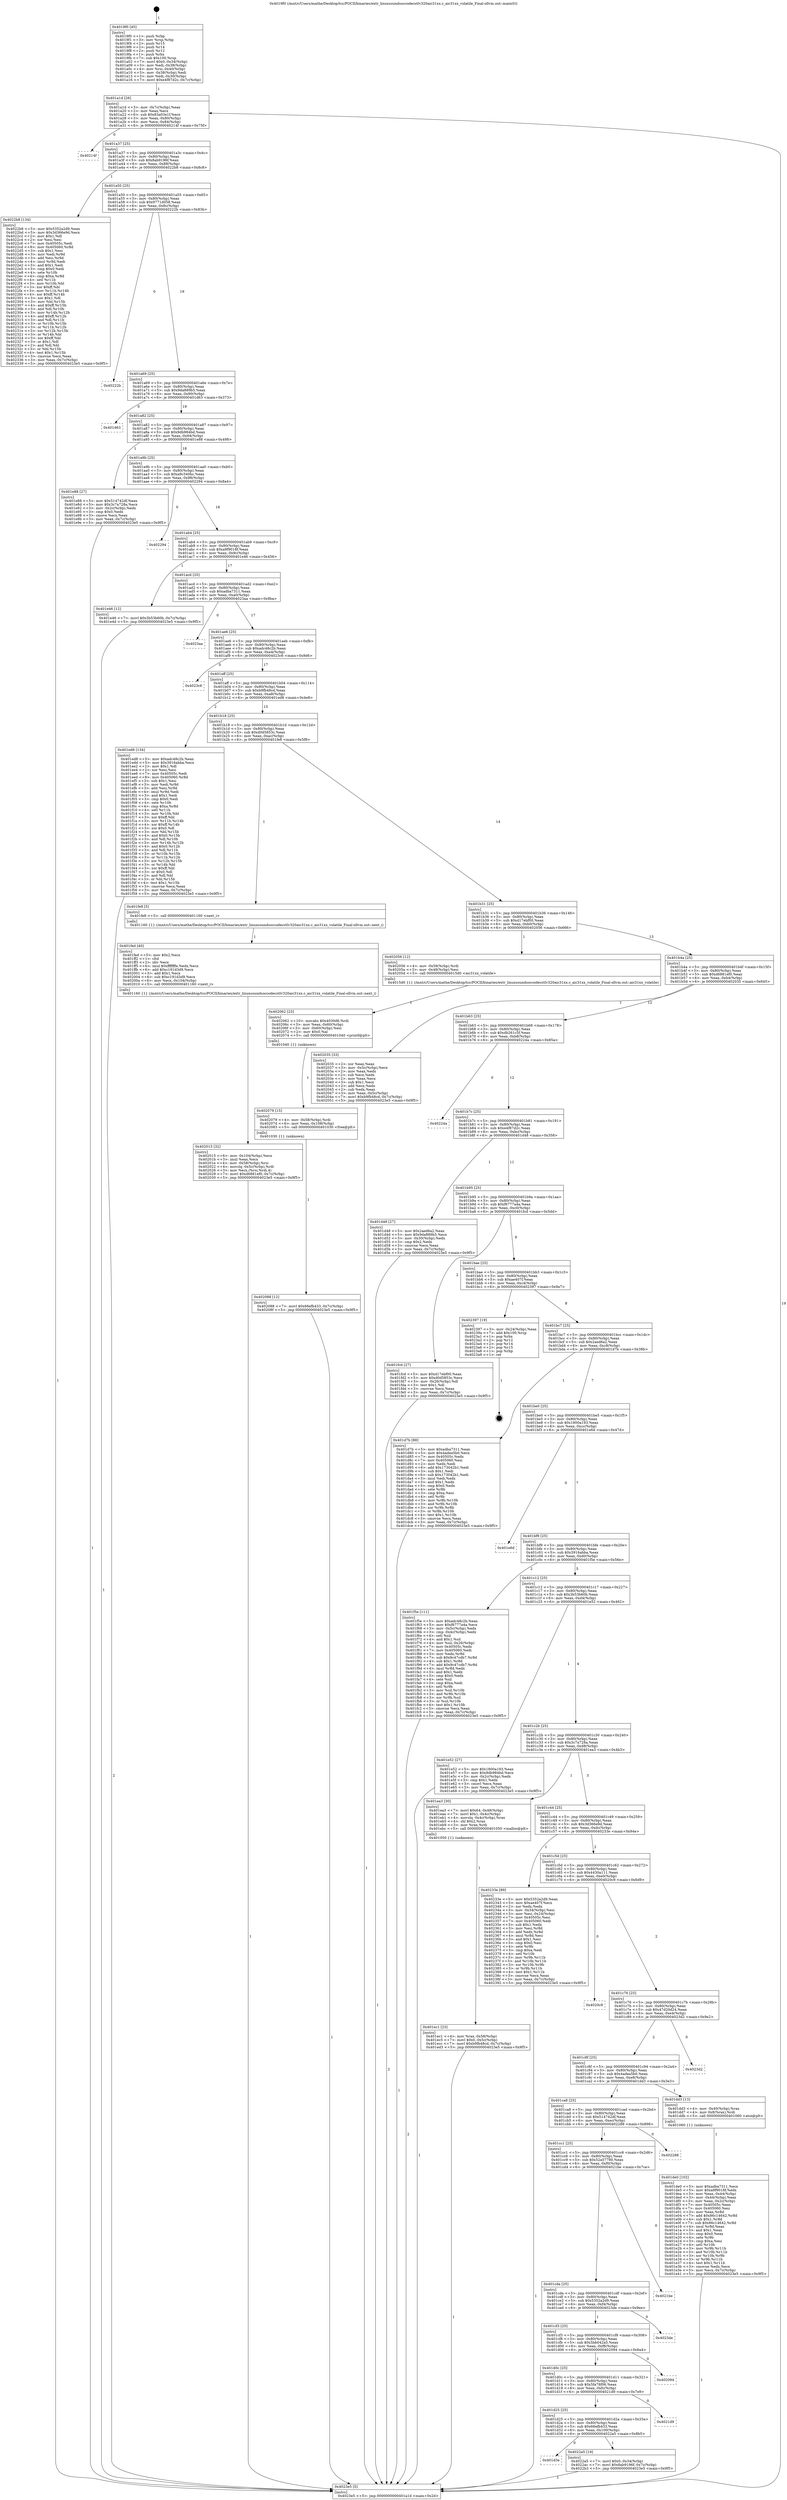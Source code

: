 digraph "0x4019f0" {
  label = "0x4019f0 (/mnt/c/Users/mathe/Desktop/tcc/POCII/binaries/extr_linuxsoundsoccodecstlv320aic31xx.c_aic31xx_volatile_Final-ollvm.out::main(0))"
  labelloc = "t"
  node[shape=record]

  Entry [label="",width=0.3,height=0.3,shape=circle,fillcolor=black,style=filled]
  "0x401a1d" [label="{
     0x401a1d [26]\l
     | [instrs]\l
     &nbsp;&nbsp;0x401a1d \<+3\>: mov -0x7c(%rbp),%eax\l
     &nbsp;&nbsp;0x401a20 \<+2\>: mov %eax,%ecx\l
     &nbsp;&nbsp;0x401a22 \<+6\>: sub $0x83a03e1f,%ecx\l
     &nbsp;&nbsp;0x401a28 \<+3\>: mov %eax,-0x80(%rbp)\l
     &nbsp;&nbsp;0x401a2b \<+6\>: mov %ecx,-0x84(%rbp)\l
     &nbsp;&nbsp;0x401a31 \<+6\>: je 000000000040214f \<main+0x75f\>\l
  }"]
  "0x40214f" [label="{
     0x40214f\l
  }", style=dashed]
  "0x401a37" [label="{
     0x401a37 [25]\l
     | [instrs]\l
     &nbsp;&nbsp;0x401a37 \<+5\>: jmp 0000000000401a3c \<main+0x4c\>\l
     &nbsp;&nbsp;0x401a3c \<+3\>: mov -0x80(%rbp),%eax\l
     &nbsp;&nbsp;0x401a3f \<+5\>: sub $0x8ab9196f,%eax\l
     &nbsp;&nbsp;0x401a44 \<+6\>: mov %eax,-0x88(%rbp)\l
     &nbsp;&nbsp;0x401a4a \<+6\>: je 00000000004022b8 \<main+0x8c8\>\l
  }"]
  Exit [label="",width=0.3,height=0.3,shape=circle,fillcolor=black,style=filled,peripheries=2]
  "0x4022b8" [label="{
     0x4022b8 [134]\l
     | [instrs]\l
     &nbsp;&nbsp;0x4022b8 \<+5\>: mov $0x5352a2d9,%eax\l
     &nbsp;&nbsp;0x4022bd \<+5\>: mov $0x3d366e9d,%ecx\l
     &nbsp;&nbsp;0x4022c2 \<+2\>: mov $0x1,%dl\l
     &nbsp;&nbsp;0x4022c4 \<+2\>: xor %esi,%esi\l
     &nbsp;&nbsp;0x4022c6 \<+7\>: mov 0x40505c,%edi\l
     &nbsp;&nbsp;0x4022cd \<+8\>: mov 0x405060,%r8d\l
     &nbsp;&nbsp;0x4022d5 \<+3\>: sub $0x1,%esi\l
     &nbsp;&nbsp;0x4022d8 \<+3\>: mov %edi,%r9d\l
     &nbsp;&nbsp;0x4022db \<+3\>: add %esi,%r9d\l
     &nbsp;&nbsp;0x4022de \<+4\>: imul %r9d,%edi\l
     &nbsp;&nbsp;0x4022e2 \<+3\>: and $0x1,%edi\l
     &nbsp;&nbsp;0x4022e5 \<+3\>: cmp $0x0,%edi\l
     &nbsp;&nbsp;0x4022e8 \<+4\>: sete %r10b\l
     &nbsp;&nbsp;0x4022ec \<+4\>: cmp $0xa,%r8d\l
     &nbsp;&nbsp;0x4022f0 \<+4\>: setl %r11b\l
     &nbsp;&nbsp;0x4022f4 \<+3\>: mov %r10b,%bl\l
     &nbsp;&nbsp;0x4022f7 \<+3\>: xor $0xff,%bl\l
     &nbsp;&nbsp;0x4022fa \<+3\>: mov %r11b,%r14b\l
     &nbsp;&nbsp;0x4022fd \<+4\>: xor $0xff,%r14b\l
     &nbsp;&nbsp;0x402301 \<+3\>: xor $0x1,%dl\l
     &nbsp;&nbsp;0x402304 \<+3\>: mov %bl,%r15b\l
     &nbsp;&nbsp;0x402307 \<+4\>: and $0xff,%r15b\l
     &nbsp;&nbsp;0x40230b \<+3\>: and %dl,%r10b\l
     &nbsp;&nbsp;0x40230e \<+3\>: mov %r14b,%r12b\l
     &nbsp;&nbsp;0x402311 \<+4\>: and $0xff,%r12b\l
     &nbsp;&nbsp;0x402315 \<+3\>: and %dl,%r11b\l
     &nbsp;&nbsp;0x402318 \<+3\>: or %r10b,%r15b\l
     &nbsp;&nbsp;0x40231b \<+3\>: or %r11b,%r12b\l
     &nbsp;&nbsp;0x40231e \<+3\>: xor %r12b,%r15b\l
     &nbsp;&nbsp;0x402321 \<+3\>: or %r14b,%bl\l
     &nbsp;&nbsp;0x402324 \<+3\>: xor $0xff,%bl\l
     &nbsp;&nbsp;0x402327 \<+3\>: or $0x1,%dl\l
     &nbsp;&nbsp;0x40232a \<+2\>: and %dl,%bl\l
     &nbsp;&nbsp;0x40232c \<+3\>: or %bl,%r15b\l
     &nbsp;&nbsp;0x40232f \<+4\>: test $0x1,%r15b\l
     &nbsp;&nbsp;0x402333 \<+3\>: cmovne %ecx,%eax\l
     &nbsp;&nbsp;0x402336 \<+3\>: mov %eax,-0x7c(%rbp)\l
     &nbsp;&nbsp;0x402339 \<+5\>: jmp 00000000004023e5 \<main+0x9f5\>\l
  }"]
  "0x401a50" [label="{
     0x401a50 [25]\l
     | [instrs]\l
     &nbsp;&nbsp;0x401a50 \<+5\>: jmp 0000000000401a55 \<main+0x65\>\l
     &nbsp;&nbsp;0x401a55 \<+3\>: mov -0x80(%rbp),%eax\l
     &nbsp;&nbsp;0x401a58 \<+5\>: sub $0x9771d058,%eax\l
     &nbsp;&nbsp;0x401a5d \<+6\>: mov %eax,-0x8c(%rbp)\l
     &nbsp;&nbsp;0x401a63 \<+6\>: je 000000000040222b \<main+0x83b\>\l
  }"]
  "0x401d3e" [label="{
     0x401d3e\l
  }", style=dashed]
  "0x40222b" [label="{
     0x40222b\l
  }", style=dashed]
  "0x401a69" [label="{
     0x401a69 [25]\l
     | [instrs]\l
     &nbsp;&nbsp;0x401a69 \<+5\>: jmp 0000000000401a6e \<main+0x7e\>\l
     &nbsp;&nbsp;0x401a6e \<+3\>: mov -0x80(%rbp),%eax\l
     &nbsp;&nbsp;0x401a71 \<+5\>: sub $0x9da889b5,%eax\l
     &nbsp;&nbsp;0x401a76 \<+6\>: mov %eax,-0x90(%rbp)\l
     &nbsp;&nbsp;0x401a7c \<+6\>: je 0000000000401d63 \<main+0x373\>\l
  }"]
  "0x4022a5" [label="{
     0x4022a5 [19]\l
     | [instrs]\l
     &nbsp;&nbsp;0x4022a5 \<+7\>: movl $0x0,-0x34(%rbp)\l
     &nbsp;&nbsp;0x4022ac \<+7\>: movl $0x8ab9196f,-0x7c(%rbp)\l
     &nbsp;&nbsp;0x4022b3 \<+5\>: jmp 00000000004023e5 \<main+0x9f5\>\l
  }"]
  "0x401d63" [label="{
     0x401d63\l
  }", style=dashed]
  "0x401a82" [label="{
     0x401a82 [25]\l
     | [instrs]\l
     &nbsp;&nbsp;0x401a82 \<+5\>: jmp 0000000000401a87 \<main+0x97\>\l
     &nbsp;&nbsp;0x401a87 \<+3\>: mov -0x80(%rbp),%eax\l
     &nbsp;&nbsp;0x401a8a \<+5\>: sub $0x9db984bd,%eax\l
     &nbsp;&nbsp;0x401a8f \<+6\>: mov %eax,-0x94(%rbp)\l
     &nbsp;&nbsp;0x401a95 \<+6\>: je 0000000000401e88 \<main+0x498\>\l
  }"]
  "0x401d25" [label="{
     0x401d25 [25]\l
     | [instrs]\l
     &nbsp;&nbsp;0x401d25 \<+5\>: jmp 0000000000401d2a \<main+0x33a\>\l
     &nbsp;&nbsp;0x401d2a \<+3\>: mov -0x80(%rbp),%eax\l
     &nbsp;&nbsp;0x401d2d \<+5\>: sub $0x66efb433,%eax\l
     &nbsp;&nbsp;0x401d32 \<+6\>: mov %eax,-0x100(%rbp)\l
     &nbsp;&nbsp;0x401d38 \<+6\>: je 00000000004022a5 \<main+0x8b5\>\l
  }"]
  "0x401e88" [label="{
     0x401e88 [27]\l
     | [instrs]\l
     &nbsp;&nbsp;0x401e88 \<+5\>: mov $0x514742df,%eax\l
     &nbsp;&nbsp;0x401e8d \<+5\>: mov $0x3c7a728a,%ecx\l
     &nbsp;&nbsp;0x401e92 \<+3\>: mov -0x2c(%rbp),%edx\l
     &nbsp;&nbsp;0x401e95 \<+3\>: cmp $0x0,%edx\l
     &nbsp;&nbsp;0x401e98 \<+3\>: cmove %ecx,%eax\l
     &nbsp;&nbsp;0x401e9b \<+3\>: mov %eax,-0x7c(%rbp)\l
     &nbsp;&nbsp;0x401e9e \<+5\>: jmp 00000000004023e5 \<main+0x9f5\>\l
  }"]
  "0x401a9b" [label="{
     0x401a9b [25]\l
     | [instrs]\l
     &nbsp;&nbsp;0x401a9b \<+5\>: jmp 0000000000401aa0 \<main+0xb0\>\l
     &nbsp;&nbsp;0x401aa0 \<+3\>: mov -0x80(%rbp),%eax\l
     &nbsp;&nbsp;0x401aa3 \<+5\>: sub $0xa9c340bc,%eax\l
     &nbsp;&nbsp;0x401aa8 \<+6\>: mov %eax,-0x98(%rbp)\l
     &nbsp;&nbsp;0x401aae \<+6\>: je 0000000000402294 \<main+0x8a4\>\l
  }"]
  "0x4021d9" [label="{
     0x4021d9\l
  }", style=dashed]
  "0x402294" [label="{
     0x402294\l
  }", style=dashed]
  "0x401ab4" [label="{
     0x401ab4 [25]\l
     | [instrs]\l
     &nbsp;&nbsp;0x401ab4 \<+5\>: jmp 0000000000401ab9 \<main+0xc9\>\l
     &nbsp;&nbsp;0x401ab9 \<+3\>: mov -0x80(%rbp),%eax\l
     &nbsp;&nbsp;0x401abc \<+5\>: sub $0xa9f9018f,%eax\l
     &nbsp;&nbsp;0x401ac1 \<+6\>: mov %eax,-0x9c(%rbp)\l
     &nbsp;&nbsp;0x401ac7 \<+6\>: je 0000000000401e46 \<main+0x456\>\l
  }"]
  "0x401d0c" [label="{
     0x401d0c [25]\l
     | [instrs]\l
     &nbsp;&nbsp;0x401d0c \<+5\>: jmp 0000000000401d11 \<main+0x321\>\l
     &nbsp;&nbsp;0x401d11 \<+3\>: mov -0x80(%rbp),%eax\l
     &nbsp;&nbsp;0x401d14 \<+5\>: sub $0x5fa78f06,%eax\l
     &nbsp;&nbsp;0x401d19 \<+6\>: mov %eax,-0xfc(%rbp)\l
     &nbsp;&nbsp;0x401d1f \<+6\>: je 00000000004021d9 \<main+0x7e9\>\l
  }"]
  "0x401e46" [label="{
     0x401e46 [12]\l
     | [instrs]\l
     &nbsp;&nbsp;0x401e46 \<+7\>: movl $0x3b53b60b,-0x7c(%rbp)\l
     &nbsp;&nbsp;0x401e4d \<+5\>: jmp 00000000004023e5 \<main+0x9f5\>\l
  }"]
  "0x401acd" [label="{
     0x401acd [25]\l
     | [instrs]\l
     &nbsp;&nbsp;0x401acd \<+5\>: jmp 0000000000401ad2 \<main+0xe2\>\l
     &nbsp;&nbsp;0x401ad2 \<+3\>: mov -0x80(%rbp),%eax\l
     &nbsp;&nbsp;0x401ad5 \<+5\>: sub $0xadba7311,%eax\l
     &nbsp;&nbsp;0x401ada \<+6\>: mov %eax,-0xa0(%rbp)\l
     &nbsp;&nbsp;0x401ae0 \<+6\>: je 00000000004023aa \<main+0x9ba\>\l
  }"]
  "0x402094" [label="{
     0x402094\l
  }", style=dashed]
  "0x4023aa" [label="{
     0x4023aa\l
  }", style=dashed]
  "0x401ae6" [label="{
     0x401ae6 [25]\l
     | [instrs]\l
     &nbsp;&nbsp;0x401ae6 \<+5\>: jmp 0000000000401aeb \<main+0xfb\>\l
     &nbsp;&nbsp;0x401aeb \<+3\>: mov -0x80(%rbp),%eax\l
     &nbsp;&nbsp;0x401aee \<+5\>: sub $0xadc48c2b,%eax\l
     &nbsp;&nbsp;0x401af3 \<+6\>: mov %eax,-0xa4(%rbp)\l
     &nbsp;&nbsp;0x401af9 \<+6\>: je 00000000004023c6 \<main+0x9d6\>\l
  }"]
  "0x401cf3" [label="{
     0x401cf3 [25]\l
     | [instrs]\l
     &nbsp;&nbsp;0x401cf3 \<+5\>: jmp 0000000000401cf8 \<main+0x308\>\l
     &nbsp;&nbsp;0x401cf8 \<+3\>: mov -0x80(%rbp),%eax\l
     &nbsp;&nbsp;0x401cfb \<+5\>: sub $0x5bb042a5,%eax\l
     &nbsp;&nbsp;0x401d00 \<+6\>: mov %eax,-0xf8(%rbp)\l
     &nbsp;&nbsp;0x401d06 \<+6\>: je 0000000000402094 \<main+0x6a4\>\l
  }"]
  "0x4023c6" [label="{
     0x4023c6\l
  }", style=dashed]
  "0x401aff" [label="{
     0x401aff [25]\l
     | [instrs]\l
     &nbsp;&nbsp;0x401aff \<+5\>: jmp 0000000000401b04 \<main+0x114\>\l
     &nbsp;&nbsp;0x401b04 \<+3\>: mov -0x80(%rbp),%eax\l
     &nbsp;&nbsp;0x401b07 \<+5\>: sub $0xb9fb48cd,%eax\l
     &nbsp;&nbsp;0x401b0c \<+6\>: mov %eax,-0xa8(%rbp)\l
     &nbsp;&nbsp;0x401b12 \<+6\>: je 0000000000401ed8 \<main+0x4e8\>\l
  }"]
  "0x4023de" [label="{
     0x4023de\l
  }", style=dashed]
  "0x401ed8" [label="{
     0x401ed8 [134]\l
     | [instrs]\l
     &nbsp;&nbsp;0x401ed8 \<+5\>: mov $0xadc48c2b,%eax\l
     &nbsp;&nbsp;0x401edd \<+5\>: mov $0x3916abba,%ecx\l
     &nbsp;&nbsp;0x401ee2 \<+2\>: mov $0x1,%dl\l
     &nbsp;&nbsp;0x401ee4 \<+2\>: xor %esi,%esi\l
     &nbsp;&nbsp;0x401ee6 \<+7\>: mov 0x40505c,%edi\l
     &nbsp;&nbsp;0x401eed \<+8\>: mov 0x405060,%r8d\l
     &nbsp;&nbsp;0x401ef5 \<+3\>: sub $0x1,%esi\l
     &nbsp;&nbsp;0x401ef8 \<+3\>: mov %edi,%r9d\l
     &nbsp;&nbsp;0x401efb \<+3\>: add %esi,%r9d\l
     &nbsp;&nbsp;0x401efe \<+4\>: imul %r9d,%edi\l
     &nbsp;&nbsp;0x401f02 \<+3\>: and $0x1,%edi\l
     &nbsp;&nbsp;0x401f05 \<+3\>: cmp $0x0,%edi\l
     &nbsp;&nbsp;0x401f08 \<+4\>: sete %r10b\l
     &nbsp;&nbsp;0x401f0c \<+4\>: cmp $0xa,%r8d\l
     &nbsp;&nbsp;0x401f10 \<+4\>: setl %r11b\l
     &nbsp;&nbsp;0x401f14 \<+3\>: mov %r10b,%bl\l
     &nbsp;&nbsp;0x401f17 \<+3\>: xor $0xff,%bl\l
     &nbsp;&nbsp;0x401f1a \<+3\>: mov %r11b,%r14b\l
     &nbsp;&nbsp;0x401f1d \<+4\>: xor $0xff,%r14b\l
     &nbsp;&nbsp;0x401f21 \<+3\>: xor $0x0,%dl\l
     &nbsp;&nbsp;0x401f24 \<+3\>: mov %bl,%r15b\l
     &nbsp;&nbsp;0x401f27 \<+4\>: and $0x0,%r15b\l
     &nbsp;&nbsp;0x401f2b \<+3\>: and %dl,%r10b\l
     &nbsp;&nbsp;0x401f2e \<+3\>: mov %r14b,%r12b\l
     &nbsp;&nbsp;0x401f31 \<+4\>: and $0x0,%r12b\l
     &nbsp;&nbsp;0x401f35 \<+3\>: and %dl,%r11b\l
     &nbsp;&nbsp;0x401f38 \<+3\>: or %r10b,%r15b\l
     &nbsp;&nbsp;0x401f3b \<+3\>: or %r11b,%r12b\l
     &nbsp;&nbsp;0x401f3e \<+3\>: xor %r12b,%r15b\l
     &nbsp;&nbsp;0x401f41 \<+3\>: or %r14b,%bl\l
     &nbsp;&nbsp;0x401f44 \<+3\>: xor $0xff,%bl\l
     &nbsp;&nbsp;0x401f47 \<+3\>: or $0x0,%dl\l
     &nbsp;&nbsp;0x401f4a \<+2\>: and %dl,%bl\l
     &nbsp;&nbsp;0x401f4c \<+3\>: or %bl,%r15b\l
     &nbsp;&nbsp;0x401f4f \<+4\>: test $0x1,%r15b\l
     &nbsp;&nbsp;0x401f53 \<+3\>: cmovne %ecx,%eax\l
     &nbsp;&nbsp;0x401f56 \<+3\>: mov %eax,-0x7c(%rbp)\l
     &nbsp;&nbsp;0x401f59 \<+5\>: jmp 00000000004023e5 \<main+0x9f5\>\l
  }"]
  "0x401b18" [label="{
     0x401b18 [25]\l
     | [instrs]\l
     &nbsp;&nbsp;0x401b18 \<+5\>: jmp 0000000000401b1d \<main+0x12d\>\l
     &nbsp;&nbsp;0x401b1d \<+3\>: mov -0x80(%rbp),%eax\l
     &nbsp;&nbsp;0x401b20 \<+5\>: sub $0xd0d5853c,%eax\l
     &nbsp;&nbsp;0x401b25 \<+6\>: mov %eax,-0xac(%rbp)\l
     &nbsp;&nbsp;0x401b2b \<+6\>: je 0000000000401fe8 \<main+0x5f8\>\l
  }"]
  "0x401cda" [label="{
     0x401cda [25]\l
     | [instrs]\l
     &nbsp;&nbsp;0x401cda \<+5\>: jmp 0000000000401cdf \<main+0x2ef\>\l
     &nbsp;&nbsp;0x401cdf \<+3\>: mov -0x80(%rbp),%eax\l
     &nbsp;&nbsp;0x401ce2 \<+5\>: sub $0x5352a2d9,%eax\l
     &nbsp;&nbsp;0x401ce7 \<+6\>: mov %eax,-0xf4(%rbp)\l
     &nbsp;&nbsp;0x401ced \<+6\>: je 00000000004023de \<main+0x9ee\>\l
  }"]
  "0x401fe8" [label="{
     0x401fe8 [5]\l
     | [instrs]\l
     &nbsp;&nbsp;0x401fe8 \<+5\>: call 0000000000401160 \<next_i\>\l
     | [calls]\l
     &nbsp;&nbsp;0x401160 \{1\} (/mnt/c/Users/mathe/Desktop/tcc/POCII/binaries/extr_linuxsoundsoccodecstlv320aic31xx.c_aic31xx_volatile_Final-ollvm.out::next_i)\l
  }"]
  "0x401b31" [label="{
     0x401b31 [25]\l
     | [instrs]\l
     &nbsp;&nbsp;0x401b31 \<+5\>: jmp 0000000000401b36 \<main+0x146\>\l
     &nbsp;&nbsp;0x401b36 \<+3\>: mov -0x80(%rbp),%eax\l
     &nbsp;&nbsp;0x401b39 \<+5\>: sub $0xd17ebf00,%eax\l
     &nbsp;&nbsp;0x401b3e \<+6\>: mov %eax,-0xb0(%rbp)\l
     &nbsp;&nbsp;0x401b44 \<+6\>: je 0000000000402056 \<main+0x666\>\l
  }"]
  "0x4021be" [label="{
     0x4021be\l
  }", style=dashed]
  "0x402056" [label="{
     0x402056 [12]\l
     | [instrs]\l
     &nbsp;&nbsp;0x402056 \<+4\>: mov -0x58(%rbp),%rdi\l
     &nbsp;&nbsp;0x40205a \<+3\>: mov -0x48(%rbp),%esi\l
     &nbsp;&nbsp;0x40205d \<+5\>: call 00000000004015d0 \<aic31xx_volatile\>\l
     | [calls]\l
     &nbsp;&nbsp;0x4015d0 \{1\} (/mnt/c/Users/mathe/Desktop/tcc/POCII/binaries/extr_linuxsoundsoccodecstlv320aic31xx.c_aic31xx_volatile_Final-ollvm.out::aic31xx_volatile)\l
  }"]
  "0x401b4a" [label="{
     0x401b4a [25]\l
     | [instrs]\l
     &nbsp;&nbsp;0x401b4a \<+5\>: jmp 0000000000401b4f \<main+0x15f\>\l
     &nbsp;&nbsp;0x401b4f \<+3\>: mov -0x80(%rbp),%eax\l
     &nbsp;&nbsp;0x401b52 \<+5\>: sub $0xd6881ef0,%eax\l
     &nbsp;&nbsp;0x401b57 \<+6\>: mov %eax,-0xb4(%rbp)\l
     &nbsp;&nbsp;0x401b5d \<+6\>: je 0000000000402035 \<main+0x645\>\l
  }"]
  "0x401cc1" [label="{
     0x401cc1 [25]\l
     | [instrs]\l
     &nbsp;&nbsp;0x401cc1 \<+5\>: jmp 0000000000401cc6 \<main+0x2d6\>\l
     &nbsp;&nbsp;0x401cc6 \<+3\>: mov -0x80(%rbp),%eax\l
     &nbsp;&nbsp;0x401cc9 \<+5\>: sub $0x52a57780,%eax\l
     &nbsp;&nbsp;0x401cce \<+6\>: mov %eax,-0xf0(%rbp)\l
     &nbsp;&nbsp;0x401cd4 \<+6\>: je 00000000004021be \<main+0x7ce\>\l
  }"]
  "0x402035" [label="{
     0x402035 [33]\l
     | [instrs]\l
     &nbsp;&nbsp;0x402035 \<+2\>: xor %eax,%eax\l
     &nbsp;&nbsp;0x402037 \<+3\>: mov -0x5c(%rbp),%ecx\l
     &nbsp;&nbsp;0x40203a \<+2\>: mov %eax,%edx\l
     &nbsp;&nbsp;0x40203c \<+2\>: sub %ecx,%edx\l
     &nbsp;&nbsp;0x40203e \<+2\>: mov %eax,%ecx\l
     &nbsp;&nbsp;0x402040 \<+3\>: sub $0x1,%ecx\l
     &nbsp;&nbsp;0x402043 \<+2\>: add %ecx,%edx\l
     &nbsp;&nbsp;0x402045 \<+2\>: sub %edx,%eax\l
     &nbsp;&nbsp;0x402047 \<+3\>: mov %eax,-0x5c(%rbp)\l
     &nbsp;&nbsp;0x40204a \<+7\>: movl $0xb9fb48cd,-0x7c(%rbp)\l
     &nbsp;&nbsp;0x402051 \<+5\>: jmp 00000000004023e5 \<main+0x9f5\>\l
  }"]
  "0x401b63" [label="{
     0x401b63 [25]\l
     | [instrs]\l
     &nbsp;&nbsp;0x401b63 \<+5\>: jmp 0000000000401b68 \<main+0x178\>\l
     &nbsp;&nbsp;0x401b68 \<+3\>: mov -0x80(%rbp),%eax\l
     &nbsp;&nbsp;0x401b6b \<+5\>: sub $0xdb261c5f,%eax\l
     &nbsp;&nbsp;0x401b70 \<+6\>: mov %eax,-0xb8(%rbp)\l
     &nbsp;&nbsp;0x401b76 \<+6\>: je 000000000040224a \<main+0x85a\>\l
  }"]
  "0x402288" [label="{
     0x402288\l
  }", style=dashed]
  "0x40224a" [label="{
     0x40224a\l
  }", style=dashed]
  "0x401b7c" [label="{
     0x401b7c [25]\l
     | [instrs]\l
     &nbsp;&nbsp;0x401b7c \<+5\>: jmp 0000000000401b81 \<main+0x191\>\l
     &nbsp;&nbsp;0x401b81 \<+3\>: mov -0x80(%rbp),%eax\l
     &nbsp;&nbsp;0x401b84 \<+5\>: sub $0xe4f87d2c,%eax\l
     &nbsp;&nbsp;0x401b89 \<+6\>: mov %eax,-0xbc(%rbp)\l
     &nbsp;&nbsp;0x401b8f \<+6\>: je 0000000000401d48 \<main+0x358\>\l
  }"]
  "0x402088" [label="{
     0x402088 [12]\l
     | [instrs]\l
     &nbsp;&nbsp;0x402088 \<+7\>: movl $0x66efb433,-0x7c(%rbp)\l
     &nbsp;&nbsp;0x40208f \<+5\>: jmp 00000000004023e5 \<main+0x9f5\>\l
  }"]
  "0x401d48" [label="{
     0x401d48 [27]\l
     | [instrs]\l
     &nbsp;&nbsp;0x401d48 \<+5\>: mov $0x2aed6a2,%eax\l
     &nbsp;&nbsp;0x401d4d \<+5\>: mov $0x9da889b5,%ecx\l
     &nbsp;&nbsp;0x401d52 \<+3\>: mov -0x30(%rbp),%edx\l
     &nbsp;&nbsp;0x401d55 \<+3\>: cmp $0x2,%edx\l
     &nbsp;&nbsp;0x401d58 \<+3\>: cmovne %ecx,%eax\l
     &nbsp;&nbsp;0x401d5b \<+3\>: mov %eax,-0x7c(%rbp)\l
     &nbsp;&nbsp;0x401d5e \<+5\>: jmp 00000000004023e5 \<main+0x9f5\>\l
  }"]
  "0x401b95" [label="{
     0x401b95 [25]\l
     | [instrs]\l
     &nbsp;&nbsp;0x401b95 \<+5\>: jmp 0000000000401b9a \<main+0x1aa\>\l
     &nbsp;&nbsp;0x401b9a \<+3\>: mov -0x80(%rbp),%eax\l
     &nbsp;&nbsp;0x401b9d \<+5\>: sub $0xf6777a4a,%eax\l
     &nbsp;&nbsp;0x401ba2 \<+6\>: mov %eax,-0xc0(%rbp)\l
     &nbsp;&nbsp;0x401ba8 \<+6\>: je 0000000000401fcd \<main+0x5dd\>\l
  }"]
  "0x4023e5" [label="{
     0x4023e5 [5]\l
     | [instrs]\l
     &nbsp;&nbsp;0x4023e5 \<+5\>: jmp 0000000000401a1d \<main+0x2d\>\l
  }"]
  "0x4019f0" [label="{
     0x4019f0 [45]\l
     | [instrs]\l
     &nbsp;&nbsp;0x4019f0 \<+1\>: push %rbp\l
     &nbsp;&nbsp;0x4019f1 \<+3\>: mov %rsp,%rbp\l
     &nbsp;&nbsp;0x4019f4 \<+2\>: push %r15\l
     &nbsp;&nbsp;0x4019f6 \<+2\>: push %r14\l
     &nbsp;&nbsp;0x4019f8 \<+2\>: push %r12\l
     &nbsp;&nbsp;0x4019fa \<+1\>: push %rbx\l
     &nbsp;&nbsp;0x4019fb \<+7\>: sub $0x100,%rsp\l
     &nbsp;&nbsp;0x401a02 \<+7\>: movl $0x0,-0x34(%rbp)\l
     &nbsp;&nbsp;0x401a09 \<+3\>: mov %edi,-0x38(%rbp)\l
     &nbsp;&nbsp;0x401a0c \<+4\>: mov %rsi,-0x40(%rbp)\l
     &nbsp;&nbsp;0x401a10 \<+3\>: mov -0x38(%rbp),%edi\l
     &nbsp;&nbsp;0x401a13 \<+3\>: mov %edi,-0x30(%rbp)\l
     &nbsp;&nbsp;0x401a16 \<+7\>: movl $0xe4f87d2c,-0x7c(%rbp)\l
  }"]
  "0x402079" [label="{
     0x402079 [15]\l
     | [instrs]\l
     &nbsp;&nbsp;0x402079 \<+4\>: mov -0x58(%rbp),%rdi\l
     &nbsp;&nbsp;0x40207d \<+6\>: mov %eax,-0x108(%rbp)\l
     &nbsp;&nbsp;0x402083 \<+5\>: call 0000000000401030 \<free@plt\>\l
     | [calls]\l
     &nbsp;&nbsp;0x401030 \{1\} (unknown)\l
  }"]
  "0x401fcd" [label="{
     0x401fcd [27]\l
     | [instrs]\l
     &nbsp;&nbsp;0x401fcd \<+5\>: mov $0xd17ebf00,%eax\l
     &nbsp;&nbsp;0x401fd2 \<+5\>: mov $0xd0d5853c,%ecx\l
     &nbsp;&nbsp;0x401fd7 \<+3\>: mov -0x26(%rbp),%dl\l
     &nbsp;&nbsp;0x401fda \<+3\>: test $0x1,%dl\l
     &nbsp;&nbsp;0x401fdd \<+3\>: cmovne %ecx,%eax\l
     &nbsp;&nbsp;0x401fe0 \<+3\>: mov %eax,-0x7c(%rbp)\l
     &nbsp;&nbsp;0x401fe3 \<+5\>: jmp 00000000004023e5 \<main+0x9f5\>\l
  }"]
  "0x401bae" [label="{
     0x401bae [25]\l
     | [instrs]\l
     &nbsp;&nbsp;0x401bae \<+5\>: jmp 0000000000401bb3 \<main+0x1c3\>\l
     &nbsp;&nbsp;0x401bb3 \<+3\>: mov -0x80(%rbp),%eax\l
     &nbsp;&nbsp;0x401bb6 \<+5\>: sub $0xae407f,%eax\l
     &nbsp;&nbsp;0x401bbb \<+6\>: mov %eax,-0xc4(%rbp)\l
     &nbsp;&nbsp;0x401bc1 \<+6\>: je 0000000000402397 \<main+0x9a7\>\l
  }"]
  "0x402062" [label="{
     0x402062 [23]\l
     | [instrs]\l
     &nbsp;&nbsp;0x402062 \<+10\>: movabs $0x4030d6,%rdi\l
     &nbsp;&nbsp;0x40206c \<+3\>: mov %eax,-0x60(%rbp)\l
     &nbsp;&nbsp;0x40206f \<+3\>: mov -0x60(%rbp),%esi\l
     &nbsp;&nbsp;0x402072 \<+2\>: mov $0x0,%al\l
     &nbsp;&nbsp;0x402074 \<+5\>: call 0000000000401040 \<printf@plt\>\l
     | [calls]\l
     &nbsp;&nbsp;0x401040 \{1\} (unknown)\l
  }"]
  "0x402397" [label="{
     0x402397 [19]\l
     | [instrs]\l
     &nbsp;&nbsp;0x402397 \<+3\>: mov -0x24(%rbp),%eax\l
     &nbsp;&nbsp;0x40239a \<+7\>: add $0x100,%rsp\l
     &nbsp;&nbsp;0x4023a1 \<+1\>: pop %rbx\l
     &nbsp;&nbsp;0x4023a2 \<+2\>: pop %r12\l
     &nbsp;&nbsp;0x4023a4 \<+2\>: pop %r14\l
     &nbsp;&nbsp;0x4023a6 \<+2\>: pop %r15\l
     &nbsp;&nbsp;0x4023a8 \<+1\>: pop %rbp\l
     &nbsp;&nbsp;0x4023a9 \<+1\>: ret\l
  }"]
  "0x401bc7" [label="{
     0x401bc7 [25]\l
     | [instrs]\l
     &nbsp;&nbsp;0x401bc7 \<+5\>: jmp 0000000000401bcc \<main+0x1dc\>\l
     &nbsp;&nbsp;0x401bcc \<+3\>: mov -0x80(%rbp),%eax\l
     &nbsp;&nbsp;0x401bcf \<+5\>: sub $0x2aed6a2,%eax\l
     &nbsp;&nbsp;0x401bd4 \<+6\>: mov %eax,-0xc8(%rbp)\l
     &nbsp;&nbsp;0x401bda \<+6\>: je 0000000000401d7b \<main+0x38b\>\l
  }"]
  "0x402015" [label="{
     0x402015 [32]\l
     | [instrs]\l
     &nbsp;&nbsp;0x402015 \<+6\>: mov -0x104(%rbp),%ecx\l
     &nbsp;&nbsp;0x40201b \<+3\>: imul %eax,%ecx\l
     &nbsp;&nbsp;0x40201e \<+4\>: mov -0x58(%rbp),%rsi\l
     &nbsp;&nbsp;0x402022 \<+4\>: movslq -0x5c(%rbp),%rdi\l
     &nbsp;&nbsp;0x402026 \<+3\>: mov %ecx,(%rsi,%rdi,4)\l
     &nbsp;&nbsp;0x402029 \<+7\>: movl $0xd6881ef0,-0x7c(%rbp)\l
     &nbsp;&nbsp;0x402030 \<+5\>: jmp 00000000004023e5 \<main+0x9f5\>\l
  }"]
  "0x401d7b" [label="{
     0x401d7b [88]\l
     | [instrs]\l
     &nbsp;&nbsp;0x401d7b \<+5\>: mov $0xadba7311,%eax\l
     &nbsp;&nbsp;0x401d80 \<+5\>: mov $0x4adea5b0,%ecx\l
     &nbsp;&nbsp;0x401d85 \<+7\>: mov 0x40505c,%edx\l
     &nbsp;&nbsp;0x401d8c \<+7\>: mov 0x405060,%esi\l
     &nbsp;&nbsp;0x401d93 \<+2\>: mov %edx,%edi\l
     &nbsp;&nbsp;0x401d95 \<+6\>: add $0x173042b1,%edi\l
     &nbsp;&nbsp;0x401d9b \<+3\>: sub $0x1,%edi\l
     &nbsp;&nbsp;0x401d9e \<+6\>: sub $0x173042b1,%edi\l
     &nbsp;&nbsp;0x401da4 \<+3\>: imul %edi,%edx\l
     &nbsp;&nbsp;0x401da7 \<+3\>: and $0x1,%edx\l
     &nbsp;&nbsp;0x401daa \<+3\>: cmp $0x0,%edx\l
     &nbsp;&nbsp;0x401dad \<+4\>: sete %r8b\l
     &nbsp;&nbsp;0x401db1 \<+3\>: cmp $0xa,%esi\l
     &nbsp;&nbsp;0x401db4 \<+4\>: setl %r9b\l
     &nbsp;&nbsp;0x401db8 \<+3\>: mov %r8b,%r10b\l
     &nbsp;&nbsp;0x401dbb \<+3\>: and %r9b,%r10b\l
     &nbsp;&nbsp;0x401dbe \<+3\>: xor %r9b,%r8b\l
     &nbsp;&nbsp;0x401dc1 \<+3\>: or %r8b,%r10b\l
     &nbsp;&nbsp;0x401dc4 \<+4\>: test $0x1,%r10b\l
     &nbsp;&nbsp;0x401dc8 \<+3\>: cmovne %ecx,%eax\l
     &nbsp;&nbsp;0x401dcb \<+3\>: mov %eax,-0x7c(%rbp)\l
     &nbsp;&nbsp;0x401dce \<+5\>: jmp 00000000004023e5 \<main+0x9f5\>\l
  }"]
  "0x401be0" [label="{
     0x401be0 [25]\l
     | [instrs]\l
     &nbsp;&nbsp;0x401be0 \<+5\>: jmp 0000000000401be5 \<main+0x1f5\>\l
     &nbsp;&nbsp;0x401be5 \<+3\>: mov -0x80(%rbp),%eax\l
     &nbsp;&nbsp;0x401be8 \<+5\>: sub $0x1800a193,%eax\l
     &nbsp;&nbsp;0x401bed \<+6\>: mov %eax,-0xcc(%rbp)\l
     &nbsp;&nbsp;0x401bf3 \<+6\>: je 0000000000401e6d \<main+0x47d\>\l
  }"]
  "0x401fed" [label="{
     0x401fed [40]\l
     | [instrs]\l
     &nbsp;&nbsp;0x401fed \<+5\>: mov $0x2,%ecx\l
     &nbsp;&nbsp;0x401ff2 \<+1\>: cltd\l
     &nbsp;&nbsp;0x401ff3 \<+2\>: idiv %ecx\l
     &nbsp;&nbsp;0x401ff5 \<+6\>: imul $0xfffffffe,%edx,%ecx\l
     &nbsp;&nbsp;0x401ffb \<+6\>: add $0xc191d3d9,%ecx\l
     &nbsp;&nbsp;0x402001 \<+3\>: add $0x1,%ecx\l
     &nbsp;&nbsp;0x402004 \<+6\>: sub $0xc191d3d9,%ecx\l
     &nbsp;&nbsp;0x40200a \<+6\>: mov %ecx,-0x104(%rbp)\l
     &nbsp;&nbsp;0x402010 \<+5\>: call 0000000000401160 \<next_i\>\l
     | [calls]\l
     &nbsp;&nbsp;0x401160 \{1\} (/mnt/c/Users/mathe/Desktop/tcc/POCII/binaries/extr_linuxsoundsoccodecstlv320aic31xx.c_aic31xx_volatile_Final-ollvm.out::next_i)\l
  }"]
  "0x401e6d" [label="{
     0x401e6d\l
  }", style=dashed]
  "0x401bf9" [label="{
     0x401bf9 [25]\l
     | [instrs]\l
     &nbsp;&nbsp;0x401bf9 \<+5\>: jmp 0000000000401bfe \<main+0x20e\>\l
     &nbsp;&nbsp;0x401bfe \<+3\>: mov -0x80(%rbp),%eax\l
     &nbsp;&nbsp;0x401c01 \<+5\>: sub $0x3916abba,%eax\l
     &nbsp;&nbsp;0x401c06 \<+6\>: mov %eax,-0xd0(%rbp)\l
     &nbsp;&nbsp;0x401c0c \<+6\>: je 0000000000401f5e \<main+0x56e\>\l
  }"]
  "0x401ec1" [label="{
     0x401ec1 [23]\l
     | [instrs]\l
     &nbsp;&nbsp;0x401ec1 \<+4\>: mov %rax,-0x58(%rbp)\l
     &nbsp;&nbsp;0x401ec5 \<+7\>: movl $0x0,-0x5c(%rbp)\l
     &nbsp;&nbsp;0x401ecc \<+7\>: movl $0xb9fb48cd,-0x7c(%rbp)\l
     &nbsp;&nbsp;0x401ed3 \<+5\>: jmp 00000000004023e5 \<main+0x9f5\>\l
  }"]
  "0x401f5e" [label="{
     0x401f5e [111]\l
     | [instrs]\l
     &nbsp;&nbsp;0x401f5e \<+5\>: mov $0xadc48c2b,%eax\l
     &nbsp;&nbsp;0x401f63 \<+5\>: mov $0xf6777a4a,%ecx\l
     &nbsp;&nbsp;0x401f68 \<+3\>: mov -0x5c(%rbp),%edx\l
     &nbsp;&nbsp;0x401f6b \<+3\>: cmp -0x4c(%rbp),%edx\l
     &nbsp;&nbsp;0x401f6e \<+4\>: setl %sil\l
     &nbsp;&nbsp;0x401f72 \<+4\>: and $0x1,%sil\l
     &nbsp;&nbsp;0x401f76 \<+4\>: mov %sil,-0x26(%rbp)\l
     &nbsp;&nbsp;0x401f7a \<+7\>: mov 0x40505c,%edx\l
     &nbsp;&nbsp;0x401f81 \<+7\>: mov 0x405060,%edi\l
     &nbsp;&nbsp;0x401f88 \<+3\>: mov %edx,%r8d\l
     &nbsp;&nbsp;0x401f8b \<+7\>: sub $0x9c47cdb7,%r8d\l
     &nbsp;&nbsp;0x401f92 \<+4\>: sub $0x1,%r8d\l
     &nbsp;&nbsp;0x401f96 \<+7\>: add $0x9c47cdb7,%r8d\l
     &nbsp;&nbsp;0x401f9d \<+4\>: imul %r8d,%edx\l
     &nbsp;&nbsp;0x401fa1 \<+3\>: and $0x1,%edx\l
     &nbsp;&nbsp;0x401fa4 \<+3\>: cmp $0x0,%edx\l
     &nbsp;&nbsp;0x401fa7 \<+4\>: sete %sil\l
     &nbsp;&nbsp;0x401fab \<+3\>: cmp $0xa,%edi\l
     &nbsp;&nbsp;0x401fae \<+4\>: setl %r9b\l
     &nbsp;&nbsp;0x401fb2 \<+3\>: mov %sil,%r10b\l
     &nbsp;&nbsp;0x401fb5 \<+3\>: and %r9b,%r10b\l
     &nbsp;&nbsp;0x401fb8 \<+3\>: xor %r9b,%sil\l
     &nbsp;&nbsp;0x401fbb \<+3\>: or %sil,%r10b\l
     &nbsp;&nbsp;0x401fbe \<+4\>: test $0x1,%r10b\l
     &nbsp;&nbsp;0x401fc2 \<+3\>: cmovne %ecx,%eax\l
     &nbsp;&nbsp;0x401fc5 \<+3\>: mov %eax,-0x7c(%rbp)\l
     &nbsp;&nbsp;0x401fc8 \<+5\>: jmp 00000000004023e5 \<main+0x9f5\>\l
  }"]
  "0x401c12" [label="{
     0x401c12 [25]\l
     | [instrs]\l
     &nbsp;&nbsp;0x401c12 \<+5\>: jmp 0000000000401c17 \<main+0x227\>\l
     &nbsp;&nbsp;0x401c17 \<+3\>: mov -0x80(%rbp),%eax\l
     &nbsp;&nbsp;0x401c1a \<+5\>: sub $0x3b53b60b,%eax\l
     &nbsp;&nbsp;0x401c1f \<+6\>: mov %eax,-0xd4(%rbp)\l
     &nbsp;&nbsp;0x401c25 \<+6\>: je 0000000000401e52 \<main+0x462\>\l
  }"]
  "0x401de0" [label="{
     0x401de0 [102]\l
     | [instrs]\l
     &nbsp;&nbsp;0x401de0 \<+5\>: mov $0xadba7311,%ecx\l
     &nbsp;&nbsp;0x401de5 \<+5\>: mov $0xa9f9018f,%edx\l
     &nbsp;&nbsp;0x401dea \<+3\>: mov %eax,-0x44(%rbp)\l
     &nbsp;&nbsp;0x401ded \<+3\>: mov -0x44(%rbp),%eax\l
     &nbsp;&nbsp;0x401df0 \<+3\>: mov %eax,-0x2c(%rbp)\l
     &nbsp;&nbsp;0x401df3 \<+7\>: mov 0x40505c,%eax\l
     &nbsp;&nbsp;0x401dfa \<+7\>: mov 0x405060,%esi\l
     &nbsp;&nbsp;0x401e01 \<+3\>: mov %eax,%r8d\l
     &nbsp;&nbsp;0x401e04 \<+7\>: add $0x86c14642,%r8d\l
     &nbsp;&nbsp;0x401e0b \<+4\>: sub $0x1,%r8d\l
     &nbsp;&nbsp;0x401e0f \<+7\>: sub $0x86c14642,%r8d\l
     &nbsp;&nbsp;0x401e16 \<+4\>: imul %r8d,%eax\l
     &nbsp;&nbsp;0x401e1a \<+3\>: and $0x1,%eax\l
     &nbsp;&nbsp;0x401e1d \<+3\>: cmp $0x0,%eax\l
     &nbsp;&nbsp;0x401e20 \<+4\>: sete %r9b\l
     &nbsp;&nbsp;0x401e24 \<+3\>: cmp $0xa,%esi\l
     &nbsp;&nbsp;0x401e27 \<+4\>: setl %r10b\l
     &nbsp;&nbsp;0x401e2b \<+3\>: mov %r9b,%r11b\l
     &nbsp;&nbsp;0x401e2e \<+3\>: and %r10b,%r11b\l
     &nbsp;&nbsp;0x401e31 \<+3\>: xor %r10b,%r9b\l
     &nbsp;&nbsp;0x401e34 \<+3\>: or %r9b,%r11b\l
     &nbsp;&nbsp;0x401e37 \<+4\>: test $0x1,%r11b\l
     &nbsp;&nbsp;0x401e3b \<+3\>: cmovne %edx,%ecx\l
     &nbsp;&nbsp;0x401e3e \<+3\>: mov %ecx,-0x7c(%rbp)\l
     &nbsp;&nbsp;0x401e41 \<+5\>: jmp 00000000004023e5 \<main+0x9f5\>\l
  }"]
  "0x401e52" [label="{
     0x401e52 [27]\l
     | [instrs]\l
     &nbsp;&nbsp;0x401e52 \<+5\>: mov $0x1800a193,%eax\l
     &nbsp;&nbsp;0x401e57 \<+5\>: mov $0x9db984bd,%ecx\l
     &nbsp;&nbsp;0x401e5c \<+3\>: mov -0x2c(%rbp),%edx\l
     &nbsp;&nbsp;0x401e5f \<+3\>: cmp $0x1,%edx\l
     &nbsp;&nbsp;0x401e62 \<+3\>: cmovl %ecx,%eax\l
     &nbsp;&nbsp;0x401e65 \<+3\>: mov %eax,-0x7c(%rbp)\l
     &nbsp;&nbsp;0x401e68 \<+5\>: jmp 00000000004023e5 \<main+0x9f5\>\l
  }"]
  "0x401c2b" [label="{
     0x401c2b [25]\l
     | [instrs]\l
     &nbsp;&nbsp;0x401c2b \<+5\>: jmp 0000000000401c30 \<main+0x240\>\l
     &nbsp;&nbsp;0x401c30 \<+3\>: mov -0x80(%rbp),%eax\l
     &nbsp;&nbsp;0x401c33 \<+5\>: sub $0x3c7a728a,%eax\l
     &nbsp;&nbsp;0x401c38 \<+6\>: mov %eax,-0xd8(%rbp)\l
     &nbsp;&nbsp;0x401c3e \<+6\>: je 0000000000401ea3 \<main+0x4b3\>\l
  }"]
  "0x401ca8" [label="{
     0x401ca8 [25]\l
     | [instrs]\l
     &nbsp;&nbsp;0x401ca8 \<+5\>: jmp 0000000000401cad \<main+0x2bd\>\l
     &nbsp;&nbsp;0x401cad \<+3\>: mov -0x80(%rbp),%eax\l
     &nbsp;&nbsp;0x401cb0 \<+5\>: sub $0x514742df,%eax\l
     &nbsp;&nbsp;0x401cb5 \<+6\>: mov %eax,-0xec(%rbp)\l
     &nbsp;&nbsp;0x401cbb \<+6\>: je 0000000000402288 \<main+0x898\>\l
  }"]
  "0x401ea3" [label="{
     0x401ea3 [30]\l
     | [instrs]\l
     &nbsp;&nbsp;0x401ea3 \<+7\>: movl $0x64,-0x48(%rbp)\l
     &nbsp;&nbsp;0x401eaa \<+7\>: movl $0x1,-0x4c(%rbp)\l
     &nbsp;&nbsp;0x401eb1 \<+4\>: movslq -0x4c(%rbp),%rax\l
     &nbsp;&nbsp;0x401eb5 \<+4\>: shl $0x2,%rax\l
     &nbsp;&nbsp;0x401eb9 \<+3\>: mov %rax,%rdi\l
     &nbsp;&nbsp;0x401ebc \<+5\>: call 0000000000401050 \<malloc@plt\>\l
     | [calls]\l
     &nbsp;&nbsp;0x401050 \{1\} (unknown)\l
  }"]
  "0x401c44" [label="{
     0x401c44 [25]\l
     | [instrs]\l
     &nbsp;&nbsp;0x401c44 \<+5\>: jmp 0000000000401c49 \<main+0x259\>\l
     &nbsp;&nbsp;0x401c49 \<+3\>: mov -0x80(%rbp),%eax\l
     &nbsp;&nbsp;0x401c4c \<+5\>: sub $0x3d366e9d,%eax\l
     &nbsp;&nbsp;0x401c51 \<+6\>: mov %eax,-0xdc(%rbp)\l
     &nbsp;&nbsp;0x401c57 \<+6\>: je 000000000040233e \<main+0x94e\>\l
  }"]
  "0x401dd3" [label="{
     0x401dd3 [13]\l
     | [instrs]\l
     &nbsp;&nbsp;0x401dd3 \<+4\>: mov -0x40(%rbp),%rax\l
     &nbsp;&nbsp;0x401dd7 \<+4\>: mov 0x8(%rax),%rdi\l
     &nbsp;&nbsp;0x401ddb \<+5\>: call 0000000000401060 \<atoi@plt\>\l
     | [calls]\l
     &nbsp;&nbsp;0x401060 \{1\} (unknown)\l
  }"]
  "0x40233e" [label="{
     0x40233e [89]\l
     | [instrs]\l
     &nbsp;&nbsp;0x40233e \<+5\>: mov $0x5352a2d9,%eax\l
     &nbsp;&nbsp;0x402343 \<+5\>: mov $0xae407f,%ecx\l
     &nbsp;&nbsp;0x402348 \<+2\>: xor %edx,%edx\l
     &nbsp;&nbsp;0x40234a \<+3\>: mov -0x34(%rbp),%esi\l
     &nbsp;&nbsp;0x40234d \<+3\>: mov %esi,-0x24(%rbp)\l
     &nbsp;&nbsp;0x402350 \<+7\>: mov 0x40505c,%esi\l
     &nbsp;&nbsp;0x402357 \<+7\>: mov 0x405060,%edi\l
     &nbsp;&nbsp;0x40235e \<+3\>: sub $0x1,%edx\l
     &nbsp;&nbsp;0x402361 \<+3\>: mov %esi,%r8d\l
     &nbsp;&nbsp;0x402364 \<+3\>: add %edx,%r8d\l
     &nbsp;&nbsp;0x402367 \<+4\>: imul %r8d,%esi\l
     &nbsp;&nbsp;0x40236b \<+3\>: and $0x1,%esi\l
     &nbsp;&nbsp;0x40236e \<+3\>: cmp $0x0,%esi\l
     &nbsp;&nbsp;0x402371 \<+4\>: sete %r9b\l
     &nbsp;&nbsp;0x402375 \<+3\>: cmp $0xa,%edi\l
     &nbsp;&nbsp;0x402378 \<+4\>: setl %r10b\l
     &nbsp;&nbsp;0x40237c \<+3\>: mov %r9b,%r11b\l
     &nbsp;&nbsp;0x40237f \<+3\>: and %r10b,%r11b\l
     &nbsp;&nbsp;0x402382 \<+3\>: xor %r10b,%r9b\l
     &nbsp;&nbsp;0x402385 \<+3\>: or %r9b,%r11b\l
     &nbsp;&nbsp;0x402388 \<+4\>: test $0x1,%r11b\l
     &nbsp;&nbsp;0x40238c \<+3\>: cmovne %ecx,%eax\l
     &nbsp;&nbsp;0x40238f \<+3\>: mov %eax,-0x7c(%rbp)\l
     &nbsp;&nbsp;0x402392 \<+5\>: jmp 00000000004023e5 \<main+0x9f5\>\l
  }"]
  "0x401c5d" [label="{
     0x401c5d [25]\l
     | [instrs]\l
     &nbsp;&nbsp;0x401c5d \<+5\>: jmp 0000000000401c62 \<main+0x272\>\l
     &nbsp;&nbsp;0x401c62 \<+3\>: mov -0x80(%rbp),%eax\l
     &nbsp;&nbsp;0x401c65 \<+5\>: sub $0x4430a111,%eax\l
     &nbsp;&nbsp;0x401c6a \<+6\>: mov %eax,-0xe0(%rbp)\l
     &nbsp;&nbsp;0x401c70 \<+6\>: je 00000000004020c9 \<main+0x6d9\>\l
  }"]
  "0x401c8f" [label="{
     0x401c8f [25]\l
     | [instrs]\l
     &nbsp;&nbsp;0x401c8f \<+5\>: jmp 0000000000401c94 \<main+0x2a4\>\l
     &nbsp;&nbsp;0x401c94 \<+3\>: mov -0x80(%rbp),%eax\l
     &nbsp;&nbsp;0x401c97 \<+5\>: sub $0x4adea5b0,%eax\l
     &nbsp;&nbsp;0x401c9c \<+6\>: mov %eax,-0xe8(%rbp)\l
     &nbsp;&nbsp;0x401ca2 \<+6\>: je 0000000000401dd3 \<main+0x3e3\>\l
  }"]
  "0x4020c9" [label="{
     0x4020c9\l
  }", style=dashed]
  "0x401c76" [label="{
     0x401c76 [25]\l
     | [instrs]\l
     &nbsp;&nbsp;0x401c76 \<+5\>: jmp 0000000000401c7b \<main+0x28b\>\l
     &nbsp;&nbsp;0x401c7b \<+3\>: mov -0x80(%rbp),%eax\l
     &nbsp;&nbsp;0x401c7e \<+5\>: sub $0x47d20d24,%eax\l
     &nbsp;&nbsp;0x401c83 \<+6\>: mov %eax,-0xe4(%rbp)\l
     &nbsp;&nbsp;0x401c89 \<+6\>: je 00000000004023d2 \<main+0x9e2\>\l
  }"]
  "0x4023d2" [label="{
     0x4023d2\l
  }", style=dashed]
  Entry -> "0x4019f0" [label=" 1"]
  "0x401a1d" -> "0x40214f" [label=" 0"]
  "0x401a1d" -> "0x401a37" [label=" 20"]
  "0x402397" -> Exit [label=" 1"]
  "0x401a37" -> "0x4022b8" [label=" 1"]
  "0x401a37" -> "0x401a50" [label=" 19"]
  "0x40233e" -> "0x4023e5" [label=" 1"]
  "0x401a50" -> "0x40222b" [label=" 0"]
  "0x401a50" -> "0x401a69" [label=" 19"]
  "0x4022b8" -> "0x4023e5" [label=" 1"]
  "0x401a69" -> "0x401d63" [label=" 0"]
  "0x401a69" -> "0x401a82" [label=" 19"]
  "0x4022a5" -> "0x4023e5" [label=" 1"]
  "0x401a82" -> "0x401e88" [label=" 1"]
  "0x401a82" -> "0x401a9b" [label=" 18"]
  "0x401d25" -> "0x4022a5" [label=" 1"]
  "0x401a9b" -> "0x402294" [label=" 0"]
  "0x401a9b" -> "0x401ab4" [label=" 18"]
  "0x401d25" -> "0x401d3e" [label=" 0"]
  "0x401ab4" -> "0x401e46" [label=" 1"]
  "0x401ab4" -> "0x401acd" [label=" 17"]
  "0x401d0c" -> "0x4021d9" [label=" 0"]
  "0x401acd" -> "0x4023aa" [label=" 0"]
  "0x401acd" -> "0x401ae6" [label=" 17"]
  "0x401d0c" -> "0x401d25" [label=" 1"]
  "0x401ae6" -> "0x4023c6" [label=" 0"]
  "0x401ae6" -> "0x401aff" [label=" 17"]
  "0x401cf3" -> "0x402094" [label=" 0"]
  "0x401aff" -> "0x401ed8" [label=" 2"]
  "0x401aff" -> "0x401b18" [label=" 15"]
  "0x401cf3" -> "0x401d0c" [label=" 1"]
  "0x401b18" -> "0x401fe8" [label=" 1"]
  "0x401b18" -> "0x401b31" [label=" 14"]
  "0x401cda" -> "0x4023de" [label=" 0"]
  "0x401b31" -> "0x402056" [label=" 1"]
  "0x401b31" -> "0x401b4a" [label=" 13"]
  "0x401cda" -> "0x401cf3" [label=" 1"]
  "0x401b4a" -> "0x402035" [label=" 1"]
  "0x401b4a" -> "0x401b63" [label=" 12"]
  "0x401cc1" -> "0x4021be" [label=" 0"]
  "0x401b63" -> "0x40224a" [label=" 0"]
  "0x401b63" -> "0x401b7c" [label=" 12"]
  "0x401cc1" -> "0x401cda" [label=" 1"]
  "0x401b7c" -> "0x401d48" [label=" 1"]
  "0x401b7c" -> "0x401b95" [label=" 11"]
  "0x401d48" -> "0x4023e5" [label=" 1"]
  "0x4019f0" -> "0x401a1d" [label=" 1"]
  "0x4023e5" -> "0x401a1d" [label=" 19"]
  "0x401ca8" -> "0x402288" [label=" 0"]
  "0x401b95" -> "0x401fcd" [label=" 2"]
  "0x401b95" -> "0x401bae" [label=" 9"]
  "0x401ca8" -> "0x401cc1" [label=" 1"]
  "0x401bae" -> "0x402397" [label=" 1"]
  "0x401bae" -> "0x401bc7" [label=" 8"]
  "0x402088" -> "0x4023e5" [label=" 1"]
  "0x401bc7" -> "0x401d7b" [label=" 1"]
  "0x401bc7" -> "0x401be0" [label=" 7"]
  "0x401d7b" -> "0x4023e5" [label=" 1"]
  "0x402079" -> "0x402088" [label=" 1"]
  "0x401be0" -> "0x401e6d" [label=" 0"]
  "0x401be0" -> "0x401bf9" [label=" 7"]
  "0x402062" -> "0x402079" [label=" 1"]
  "0x401bf9" -> "0x401f5e" [label=" 2"]
  "0x401bf9" -> "0x401c12" [label=" 5"]
  "0x402056" -> "0x402062" [label=" 1"]
  "0x401c12" -> "0x401e52" [label=" 1"]
  "0x401c12" -> "0x401c2b" [label=" 4"]
  "0x402035" -> "0x4023e5" [label=" 1"]
  "0x401c2b" -> "0x401ea3" [label=" 1"]
  "0x401c2b" -> "0x401c44" [label=" 3"]
  "0x402015" -> "0x4023e5" [label=" 1"]
  "0x401c44" -> "0x40233e" [label=" 1"]
  "0x401c44" -> "0x401c5d" [label=" 2"]
  "0x401fed" -> "0x402015" [label=" 1"]
  "0x401c5d" -> "0x4020c9" [label=" 0"]
  "0x401c5d" -> "0x401c76" [label=" 2"]
  "0x401fcd" -> "0x4023e5" [label=" 2"]
  "0x401c76" -> "0x4023d2" [label=" 0"]
  "0x401c76" -> "0x401c8f" [label=" 2"]
  "0x401fe8" -> "0x401fed" [label=" 1"]
  "0x401c8f" -> "0x401dd3" [label=" 1"]
  "0x401c8f" -> "0x401ca8" [label=" 1"]
  "0x401dd3" -> "0x401de0" [label=" 1"]
  "0x401de0" -> "0x4023e5" [label=" 1"]
  "0x401e46" -> "0x4023e5" [label=" 1"]
  "0x401e52" -> "0x4023e5" [label=" 1"]
  "0x401e88" -> "0x4023e5" [label=" 1"]
  "0x401ea3" -> "0x401ec1" [label=" 1"]
  "0x401ec1" -> "0x4023e5" [label=" 1"]
  "0x401ed8" -> "0x4023e5" [label=" 2"]
  "0x401f5e" -> "0x4023e5" [label=" 2"]
}

